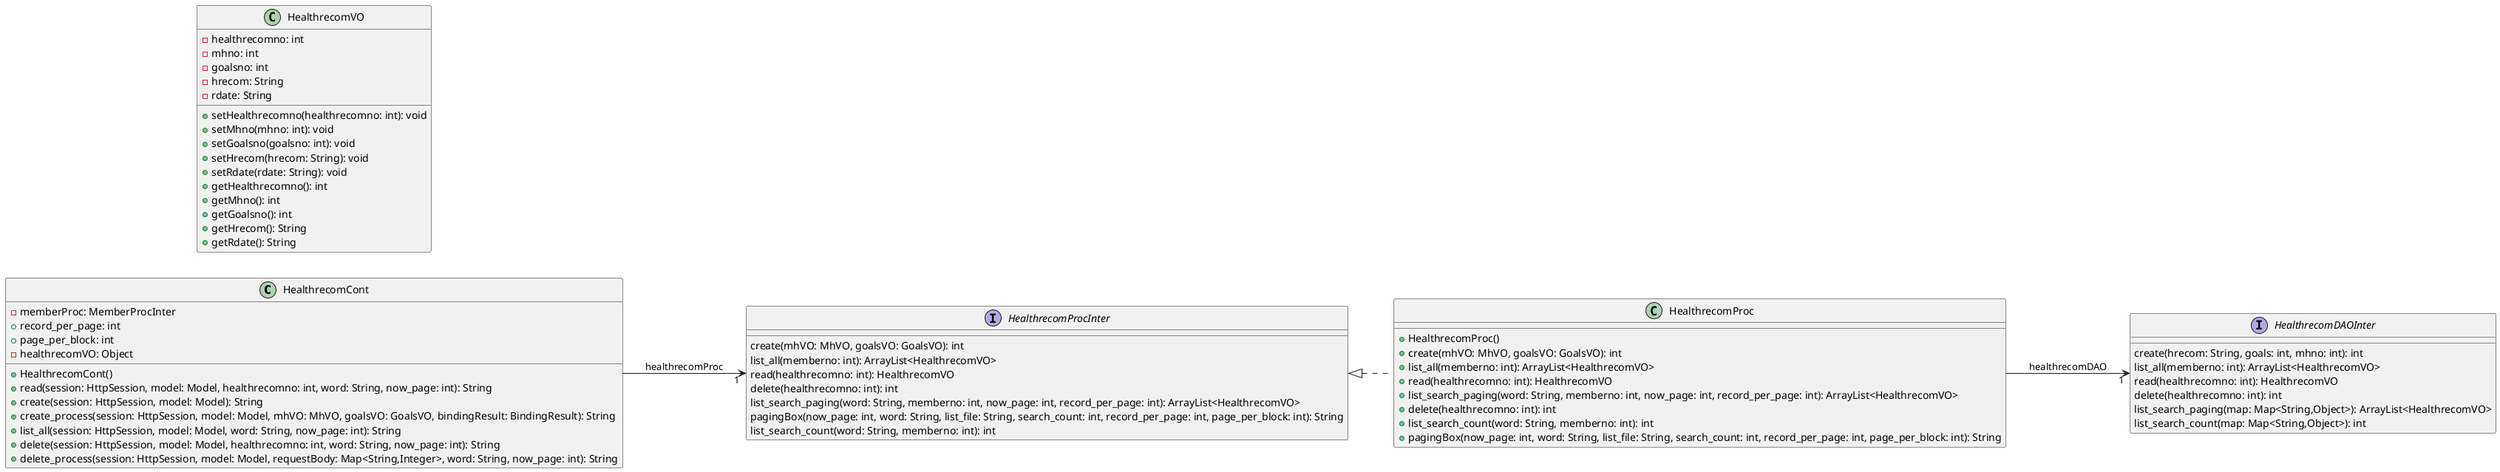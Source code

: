 @startuml
left to right direction


class HealthrecomCont [[java:dev.mvc.healthrecom.HealthrecomCont]] {
	-memberProc: MemberProcInter
	+record_per_page: int
	+page_per_block: int
	-healthrecomVO: Object
	+HealthrecomCont()
	+read(session: HttpSession, model: Model, healthrecomno: int, word: String, now_page: int): String
	+create(session: HttpSession, model: Model): String
	+create_process(session: HttpSession, model: Model, mhVO: MhVO, goalsVO: GoalsVO, bindingResult: BindingResult): String
	+list_all(session: HttpSession, model: Model, word: String, now_page: int): String
	+delete(session: HttpSession, model: Model, healthrecomno: int, word: String, now_page: int): String
	+delete_process(session: HttpSession, model: Model, requestBody: Map<String,Integer>, word: String, now_page: int): String
}
class HealthrecomProcInter {
}
HealthrecomCont --> "1" HealthrecomProcInter : healthrecomProc
interface HealthrecomProcInter [[java:dev.mvc.healthrecom.HealthrecomProcInter]] {
	create(mhVO: MhVO, goalsVO: GoalsVO): int
	list_all(memberno: int): ArrayList<HealthrecomVO>
	read(healthrecomno: int): HealthrecomVO
	delete(healthrecomno: int): int
	list_search_paging(word: String, memberno: int, now_page: int, record_per_page: int): ArrayList<HealthrecomVO>
	pagingBox(now_page: int, word: String, list_file: String, search_count: int, record_per_page: int, page_per_block: int): String
	list_search_count(word: String, memberno: int): int
}
class HealthrecomProc [[java:dev.mvc.healthrecom.HealthrecomProc]] {
	+HealthrecomProc()
	+create(mhVO: MhVO, goalsVO: GoalsVO): int
	+list_all(memberno: int): ArrayList<HealthrecomVO>
	+read(healthrecomno: int): HealthrecomVO
	+list_search_paging(word: String, memberno: int, now_page: int, record_per_page: int): ArrayList<HealthrecomVO>
	+delete(healthrecomno: int): int
	+list_search_count(word: String, memberno: int): int
	+pagingBox(now_page: int, word: String, list_file: String, search_count: int, record_per_page: int, page_per_block: int): String
}
class HealthrecomDAOInter {
}
HealthrecomProc --> "1" HealthrecomDAOInter : healthrecomDAO
interface HealthrecomProcInter {
}
HealthrecomProcInter <|.. HealthrecomProc
class HealthrecomVO [[java:dev.mvc.healthrecom.HealthrecomVO]] {
	-healthrecomno: int
	-mhno: int
	-goalsno: int
	-hrecom: String
	-rdate: String
	+setHealthrecomno(healthrecomno: int): void
	+setMhno(mhno: int): void
	+setGoalsno(goalsno: int): void
	+setHrecom(hrecom: String): void
	+setRdate(rdate: String): void
	+getHealthrecomno(): int
	+getMhno(): int
	+getGoalsno(): int
	+getHrecom(): String
	+getRdate(): String
}
interface HealthrecomDAOInter [[java:dev.mvc.healthrecom.HealthrecomDAOInter]] {
	create(hrecom: String, goals: int, mhno: int): int
	list_all(memberno: int): ArrayList<HealthrecomVO>
	read(healthrecomno: int): HealthrecomVO
	delete(healthrecomno: int): int
	list_search_paging(map: Map<String,Object>): ArrayList<HealthrecomVO>
	list_search_count(map: Map<String,Object>): int
}
@enduml